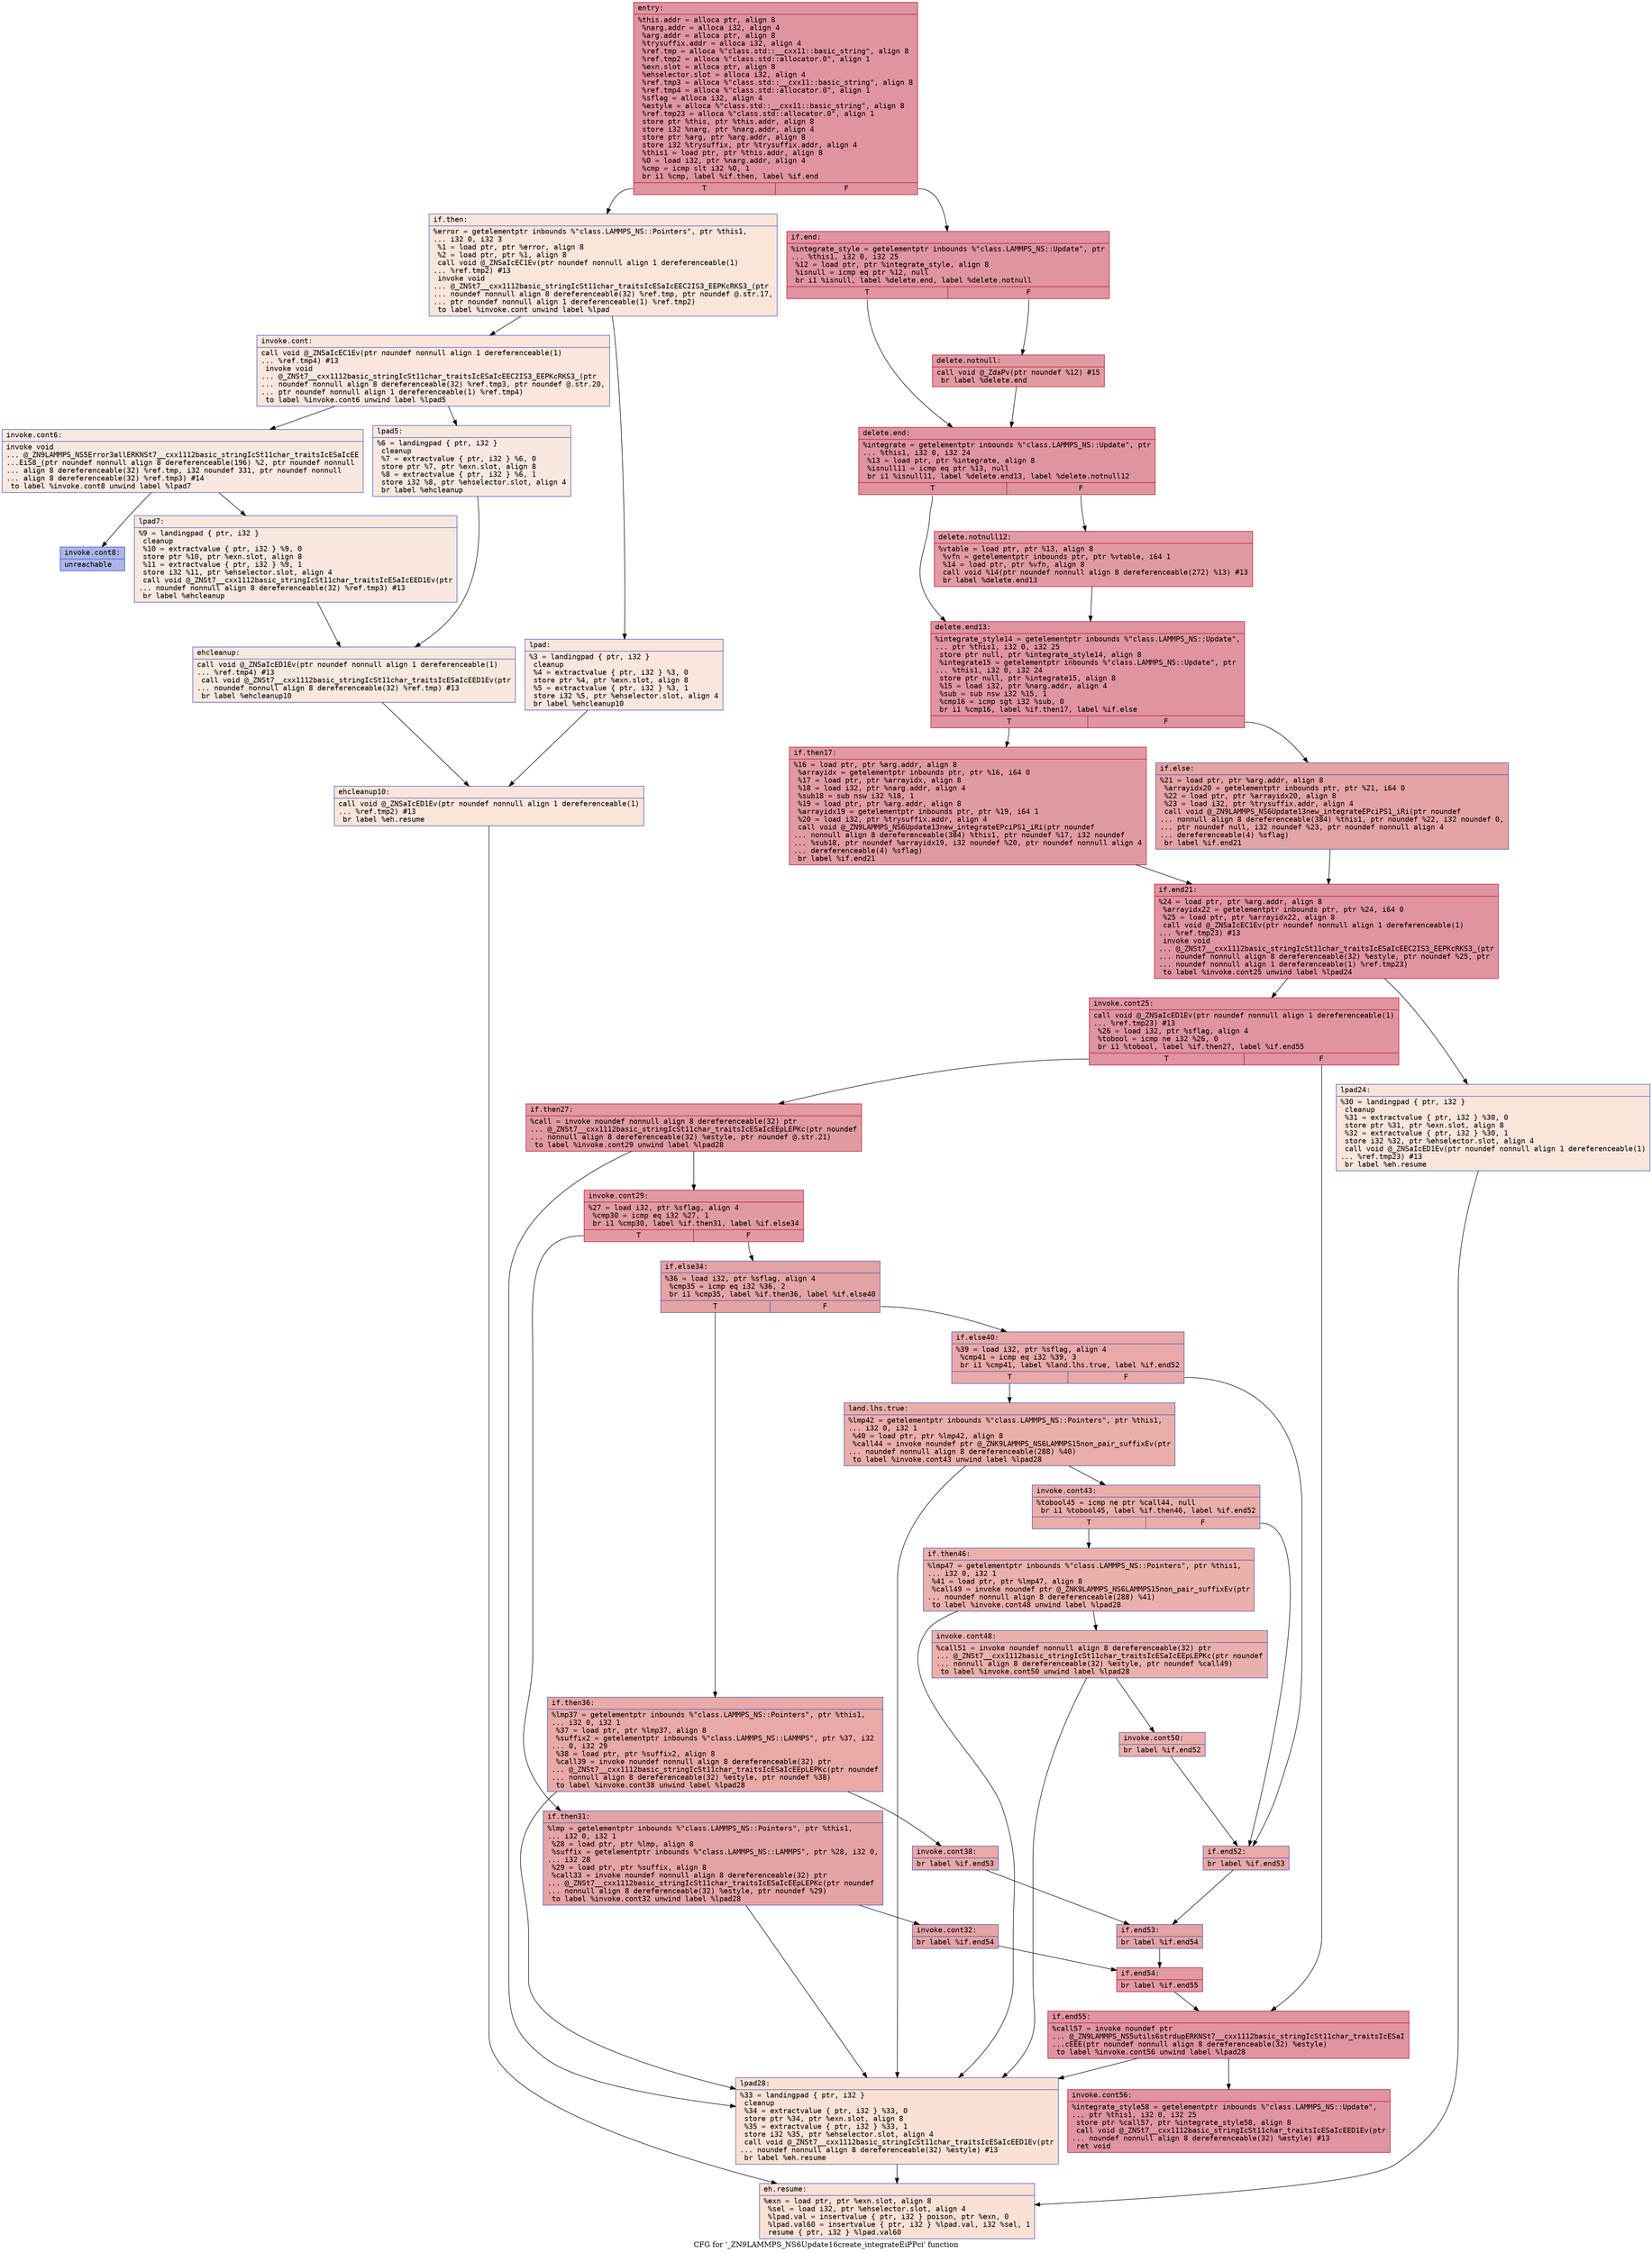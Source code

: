 digraph "CFG for '_ZN9LAMMPS_NS6Update16create_integrateEiPPci' function" {
	label="CFG for '_ZN9LAMMPS_NS6Update16create_integrateEiPPci' function";

	Node0x55ee2711f5f0 [shape=record,color="#b70d28ff", style=filled, fillcolor="#b70d2870" fontname="Courier",label="{entry:\l|  %this.addr = alloca ptr, align 8\l  %narg.addr = alloca i32, align 4\l  %arg.addr = alloca ptr, align 8\l  %trysuffix.addr = alloca i32, align 4\l  %ref.tmp = alloca %\"class.std::__cxx11::basic_string\", align 8\l  %ref.tmp2 = alloca %\"class.std::allocator.0\", align 1\l  %exn.slot = alloca ptr, align 8\l  %ehselector.slot = alloca i32, align 4\l  %ref.tmp3 = alloca %\"class.std::__cxx11::basic_string\", align 8\l  %ref.tmp4 = alloca %\"class.std::allocator.0\", align 1\l  %sflag = alloca i32, align 4\l  %estyle = alloca %\"class.std::__cxx11::basic_string\", align 8\l  %ref.tmp23 = alloca %\"class.std::allocator.0\", align 1\l  store ptr %this, ptr %this.addr, align 8\l  store i32 %narg, ptr %narg.addr, align 4\l  store ptr %arg, ptr %arg.addr, align 8\l  store i32 %trysuffix, ptr %trysuffix.addr, align 4\l  %this1 = load ptr, ptr %this.addr, align 8\l  %0 = load i32, ptr %narg.addr, align 4\l  %cmp = icmp slt i32 %0, 1\l  br i1 %cmp, label %if.then, label %if.end\l|{<s0>T|<s1>F}}"];
	Node0x55ee2711f5f0:s0 -> Node0x55ee27120360[tooltip="entry -> if.then\nProbability 0.00%" ];
	Node0x55ee2711f5f0:s1 -> Node0x55ee271203d0[tooltip="entry -> if.end\nProbability 100.00%" ];
	Node0x55ee27120360 [shape=record,color="#3d50c3ff", style=filled, fillcolor="#f4c5ad70" fontname="Courier",label="{if.then:\l|  %error = getelementptr inbounds %\"class.LAMMPS_NS::Pointers\", ptr %this1,\l... i32 0, i32 3\l  %1 = load ptr, ptr %error, align 8\l  %2 = load ptr, ptr %1, align 8\l  call void @_ZNSaIcEC1Ev(ptr noundef nonnull align 1 dereferenceable(1)\l... %ref.tmp2) #13\l  invoke void\l... @_ZNSt7__cxx1112basic_stringIcSt11char_traitsIcESaIcEEC2IS3_EEPKcRKS3_(ptr\l... noundef nonnull align 8 dereferenceable(32) %ref.tmp, ptr noundef @.str.17,\l... ptr noundef nonnull align 1 dereferenceable(1) %ref.tmp2)\l          to label %invoke.cont unwind label %lpad\l}"];
	Node0x55ee27120360 -> Node0x55ee27120850[tooltip="if.then -> invoke.cont\nProbability 50.00%" ];
	Node0x55ee27120360 -> Node0x55ee271208d0[tooltip="if.then -> lpad\nProbability 50.00%" ];
	Node0x55ee27120850 [shape=record,color="#3d50c3ff", style=filled, fillcolor="#f3c7b170" fontname="Courier",label="{invoke.cont:\l|  call void @_ZNSaIcEC1Ev(ptr noundef nonnull align 1 dereferenceable(1)\l... %ref.tmp4) #13\l  invoke void\l... @_ZNSt7__cxx1112basic_stringIcSt11char_traitsIcESaIcEEC2IS3_EEPKcRKS3_(ptr\l... noundef nonnull align 8 dereferenceable(32) %ref.tmp3, ptr noundef @.str.20,\l... ptr noundef nonnull align 1 dereferenceable(1) %ref.tmp4)\l          to label %invoke.cont6 unwind label %lpad5\l}"];
	Node0x55ee27120850 -> Node0x55ee27120e00[tooltip="invoke.cont -> invoke.cont6\nProbability 50.00%" ];
	Node0x55ee27120850 -> Node0x55ee27120e50[tooltip="invoke.cont -> lpad5\nProbability 50.00%" ];
	Node0x55ee27120e00 [shape=record,color="#3d50c3ff", style=filled, fillcolor="#f1ccb870" fontname="Courier",label="{invoke.cont6:\l|  invoke void\l... @_ZN9LAMMPS_NS5Error3allERKNSt7__cxx1112basic_stringIcSt11char_traitsIcESaIcEE\l...EiS8_(ptr noundef nonnull align 8 dereferenceable(196) %2, ptr noundef nonnull\l... align 8 dereferenceable(32) %ref.tmp, i32 noundef 331, ptr noundef nonnull\l... align 8 dereferenceable(32) %ref.tmp3) #14\l          to label %invoke.cont8 unwind label %lpad7\l}"];
	Node0x55ee27120e00 -> Node0x55ee2711fc20[tooltip="invoke.cont6 -> invoke.cont8\nProbability 0.00%" ];
	Node0x55ee27120e00 -> Node0x55ee27121120[tooltip="invoke.cont6 -> lpad7\nProbability 100.00%" ];
	Node0x55ee2711fc20 [shape=record,color="#3d50c3ff", style=filled, fillcolor="#4358cb70" fontname="Courier",label="{invoke.cont8:\l|  unreachable\l}"];
	Node0x55ee271208d0 [shape=record,color="#3d50c3ff", style=filled, fillcolor="#f3c7b170" fontname="Courier",label="{lpad:\l|  %3 = landingpad \{ ptr, i32 \}\l          cleanup\l  %4 = extractvalue \{ ptr, i32 \} %3, 0\l  store ptr %4, ptr %exn.slot, align 8\l  %5 = extractvalue \{ ptr, i32 \} %3, 1\l  store i32 %5, ptr %ehselector.slot, align 4\l  br label %ehcleanup10\l}"];
	Node0x55ee271208d0 -> Node0x55ee27121700[tooltip="lpad -> ehcleanup10\nProbability 100.00%" ];
	Node0x55ee27120e50 [shape=record,color="#3d50c3ff", style=filled, fillcolor="#f1ccb870" fontname="Courier",label="{lpad5:\l|  %6 = landingpad \{ ptr, i32 \}\l          cleanup\l  %7 = extractvalue \{ ptr, i32 \} %6, 0\l  store ptr %7, ptr %exn.slot, align 8\l  %8 = extractvalue \{ ptr, i32 \} %6, 1\l  store i32 %8, ptr %ehselector.slot, align 4\l  br label %ehcleanup\l}"];
	Node0x55ee27120e50 -> Node0x55ee27121a50[tooltip="lpad5 -> ehcleanup\nProbability 100.00%" ];
	Node0x55ee27121120 [shape=record,color="#3d50c3ff", style=filled, fillcolor="#f1ccb870" fontname="Courier",label="{lpad7:\l|  %9 = landingpad \{ ptr, i32 \}\l          cleanup\l  %10 = extractvalue \{ ptr, i32 \} %9, 0\l  store ptr %10, ptr %exn.slot, align 8\l  %11 = extractvalue \{ ptr, i32 \} %9, 1\l  store i32 %11, ptr %ehselector.slot, align 4\l  call void @_ZNSt7__cxx1112basic_stringIcSt11char_traitsIcESaIcEED1Ev(ptr\l... noundef nonnull align 8 dereferenceable(32) %ref.tmp3) #13\l  br label %ehcleanup\l}"];
	Node0x55ee27121120 -> Node0x55ee27121a50[tooltip="lpad7 -> ehcleanup\nProbability 100.00%" ];
	Node0x55ee27121a50 [shape=record,color="#3d50c3ff", style=filled, fillcolor="#f2cab570" fontname="Courier",label="{ehcleanup:\l|  call void @_ZNSaIcED1Ev(ptr noundef nonnull align 1 dereferenceable(1)\l... %ref.tmp4) #13\l  call void @_ZNSt7__cxx1112basic_stringIcSt11char_traitsIcESaIcEED1Ev(ptr\l... noundef nonnull align 8 dereferenceable(32) %ref.tmp) #13\l  br label %ehcleanup10\l}"];
	Node0x55ee27121a50 -> Node0x55ee27121700[tooltip="ehcleanup -> ehcleanup10\nProbability 100.00%" ];
	Node0x55ee27121700 [shape=record,color="#3d50c3ff", style=filled, fillcolor="#f4c5ad70" fontname="Courier",label="{ehcleanup10:\l|  call void @_ZNSaIcED1Ev(ptr noundef nonnull align 1 dereferenceable(1)\l... %ref.tmp2) #13\l  br label %eh.resume\l}"];
	Node0x55ee27121700 -> Node0x55ee27122300[tooltip="ehcleanup10 -> eh.resume\nProbability 100.00%" ];
	Node0x55ee271203d0 [shape=record,color="#b70d28ff", style=filled, fillcolor="#b70d2870" fontname="Courier",label="{if.end:\l|  %integrate_style = getelementptr inbounds %\"class.LAMMPS_NS::Update\", ptr\l... %this1, i32 0, i32 25\l  %12 = load ptr, ptr %integrate_style, align 8\l  %isnull = icmp eq ptr %12, null\l  br i1 %isnull, label %delete.end, label %delete.notnull\l|{<s0>T|<s1>F}}"];
	Node0x55ee271203d0:s0 -> Node0x55ee271225f0[tooltip="if.end -> delete.end\nProbability 37.50%" ];
	Node0x55ee271203d0:s1 -> Node0x55ee27122640[tooltip="if.end -> delete.notnull\nProbability 62.50%" ];
	Node0x55ee27122640 [shape=record,color="#b70d28ff", style=filled, fillcolor="#bb1b2c70" fontname="Courier",label="{delete.notnull:\l|  call void @_ZdaPv(ptr noundef %12) #15\l  br label %delete.end\l}"];
	Node0x55ee27122640 -> Node0x55ee271225f0[tooltip="delete.notnull -> delete.end\nProbability 100.00%" ];
	Node0x55ee271225f0 [shape=record,color="#b70d28ff", style=filled, fillcolor="#b70d2870" fontname="Courier",label="{delete.end:\l|  %integrate = getelementptr inbounds %\"class.LAMMPS_NS::Update\", ptr\l... %this1, i32 0, i32 24\l  %13 = load ptr, ptr %integrate, align 8\l  %isnull11 = icmp eq ptr %13, null\l  br i1 %isnull11, label %delete.end13, label %delete.notnull12\l|{<s0>T|<s1>F}}"];
	Node0x55ee271225f0:s0 -> Node0x55ee27122b40[tooltip="delete.end -> delete.end13\nProbability 37.50%" ];
	Node0x55ee271225f0:s1 -> Node0x55ee27122bf0[tooltip="delete.end -> delete.notnull12\nProbability 62.50%" ];
	Node0x55ee27122bf0 [shape=record,color="#b70d28ff", style=filled, fillcolor="#bb1b2c70" fontname="Courier",label="{delete.notnull12:\l|  %vtable = load ptr, ptr %13, align 8\l  %vfn = getelementptr inbounds ptr, ptr %vtable, i64 1\l  %14 = load ptr, ptr %vfn, align 8\l  call void %14(ptr noundef nonnull align 8 dereferenceable(272) %13) #13\l  br label %delete.end13\l}"];
	Node0x55ee27122bf0 -> Node0x55ee27122b40[tooltip="delete.notnull12 -> delete.end13\nProbability 100.00%" ];
	Node0x55ee27122b40 [shape=record,color="#b70d28ff", style=filled, fillcolor="#b70d2870" fontname="Courier",label="{delete.end13:\l|  %integrate_style14 = getelementptr inbounds %\"class.LAMMPS_NS::Update\",\l... ptr %this1, i32 0, i32 25\l  store ptr null, ptr %integrate_style14, align 8\l  %integrate15 = getelementptr inbounds %\"class.LAMMPS_NS::Update\", ptr\l... %this1, i32 0, i32 24\l  store ptr null, ptr %integrate15, align 8\l  %15 = load i32, ptr %narg.addr, align 4\l  %sub = sub nsw i32 %15, 1\l  %cmp16 = icmp sgt i32 %sub, 0\l  br i1 %cmp16, label %if.then17, label %if.else\l|{<s0>T|<s1>F}}"];
	Node0x55ee27122b40:s0 -> Node0x55ee271235c0[tooltip="delete.end13 -> if.then17\nProbability 62.50%" ];
	Node0x55ee27122b40:s1 -> Node0x55ee27123610[tooltip="delete.end13 -> if.else\nProbability 37.50%" ];
	Node0x55ee271235c0 [shape=record,color="#b70d28ff", style=filled, fillcolor="#bb1b2c70" fontname="Courier",label="{if.then17:\l|  %16 = load ptr, ptr %arg.addr, align 8\l  %arrayidx = getelementptr inbounds ptr, ptr %16, i64 0\l  %17 = load ptr, ptr %arrayidx, align 8\l  %18 = load i32, ptr %narg.addr, align 4\l  %sub18 = sub nsw i32 %18, 1\l  %19 = load ptr, ptr %arg.addr, align 8\l  %arrayidx19 = getelementptr inbounds ptr, ptr %19, i64 1\l  %20 = load i32, ptr %trysuffix.addr, align 4\l  call void @_ZN9LAMMPS_NS6Update13new_integrateEPciPS1_iRi(ptr noundef\l... nonnull align 8 dereferenceable(384) %this1, ptr noundef %17, i32 noundef\l... %sub18, ptr noundef %arrayidx19, i32 noundef %20, ptr noundef nonnull align 4\l... dereferenceable(4) %sflag)\l  br label %if.end21\l}"];
	Node0x55ee271235c0 -> Node0x55ee271241b0[tooltip="if.then17 -> if.end21\nProbability 100.00%" ];
	Node0x55ee27123610 [shape=record,color="#3d50c3ff", style=filled, fillcolor="#c32e3170" fontname="Courier",label="{if.else:\l|  %21 = load ptr, ptr %arg.addr, align 8\l  %arrayidx20 = getelementptr inbounds ptr, ptr %21, i64 0\l  %22 = load ptr, ptr %arrayidx20, align 8\l  %23 = load i32, ptr %trysuffix.addr, align 4\l  call void @_ZN9LAMMPS_NS6Update13new_integrateEPciPS1_iRi(ptr noundef\l... nonnull align 8 dereferenceable(384) %this1, ptr noundef %22, i32 noundef 0,\l... ptr noundef null, i32 noundef %23, ptr noundef nonnull align 4\l... dereferenceable(4) %sflag)\l  br label %if.end21\l}"];
	Node0x55ee27123610 -> Node0x55ee271241b0[tooltip="if.else -> if.end21\nProbability 100.00%" ];
	Node0x55ee271241b0 [shape=record,color="#b70d28ff", style=filled, fillcolor="#b70d2870" fontname="Courier",label="{if.end21:\l|  %24 = load ptr, ptr %arg.addr, align 8\l  %arrayidx22 = getelementptr inbounds ptr, ptr %24, i64 0\l  %25 = load ptr, ptr %arrayidx22, align 8\l  call void @_ZNSaIcEC1Ev(ptr noundef nonnull align 1 dereferenceable(1)\l... %ref.tmp23) #13\l  invoke void\l... @_ZNSt7__cxx1112basic_stringIcSt11char_traitsIcESaIcEEC2IS3_EEPKcRKS3_(ptr\l... noundef nonnull align 8 dereferenceable(32) %estyle, ptr noundef %25, ptr\l... noundef nonnull align 1 dereferenceable(1) %ref.tmp23)\l          to label %invoke.cont25 unwind label %lpad24\l}"];
	Node0x55ee271241b0 -> Node0x55ee27124a70[tooltip="if.end21 -> invoke.cont25\nProbability 100.00%" ];
	Node0x55ee271241b0 -> Node0x55ee27124af0[tooltip="if.end21 -> lpad24\nProbability 0.00%" ];
	Node0x55ee27124a70 [shape=record,color="#b70d28ff", style=filled, fillcolor="#b70d2870" fontname="Courier",label="{invoke.cont25:\l|  call void @_ZNSaIcED1Ev(ptr noundef nonnull align 1 dereferenceable(1)\l... %ref.tmp23) #13\l  %26 = load i32, ptr %sflag, align 4\l  %tobool = icmp ne i32 %26, 0\l  br i1 %tobool, label %if.then27, label %if.end55\l|{<s0>T|<s1>F}}"];
	Node0x55ee27124a70:s0 -> Node0x55ee27124ed0[tooltip="invoke.cont25 -> if.then27\nProbability 62.50%" ];
	Node0x55ee27124a70:s1 -> Node0x55ee27124f20[tooltip="invoke.cont25 -> if.end55\nProbability 37.50%" ];
	Node0x55ee27124ed0 [shape=record,color="#b70d28ff", style=filled, fillcolor="#bb1b2c70" fontname="Courier",label="{if.then27:\l|  %call = invoke noundef nonnull align 8 dereferenceable(32) ptr\l... @_ZNSt7__cxx1112basic_stringIcSt11char_traitsIcESaIcEEpLEPKc(ptr noundef\l... nonnull align 8 dereferenceable(32) %estyle, ptr noundef @.str.21)\l          to label %invoke.cont29 unwind label %lpad28\l}"];
	Node0x55ee27124ed0 -> Node0x55ee27125100[tooltip="if.then27 -> invoke.cont29\nProbability 100.00%" ];
	Node0x55ee27124ed0 -> Node0x55ee27125180[tooltip="if.then27 -> lpad28\nProbability 0.00%" ];
	Node0x55ee27125100 [shape=record,color="#b70d28ff", style=filled, fillcolor="#bb1b2c70" fontname="Courier",label="{invoke.cont29:\l|  %27 = load i32, ptr %sflag, align 4\l  %cmp30 = icmp eq i32 %27, 1\l  br i1 %cmp30, label %if.then31, label %if.else34\l|{<s0>T|<s1>F}}"];
	Node0x55ee27125100:s0 -> Node0x55ee271250b0[tooltip="invoke.cont29 -> if.then31\nProbability 50.00%" ];
	Node0x55ee27125100:s1 -> Node0x55ee27125650[tooltip="invoke.cont29 -> if.else34\nProbability 50.00%" ];
	Node0x55ee271250b0 [shape=record,color="#3d50c3ff", style=filled, fillcolor="#c32e3170" fontname="Courier",label="{if.then31:\l|  %lmp = getelementptr inbounds %\"class.LAMMPS_NS::Pointers\", ptr %this1,\l... i32 0, i32 1\l  %28 = load ptr, ptr %lmp, align 8\l  %suffix = getelementptr inbounds %\"class.LAMMPS_NS::LAMMPS\", ptr %28, i32 0,\l... i32 28\l  %29 = load ptr, ptr %suffix, align 8\l  %call33 = invoke noundef nonnull align 8 dereferenceable(32) ptr\l... @_ZNSt7__cxx1112basic_stringIcSt11char_traitsIcESaIcEEpLEPKc(ptr noundef\l... nonnull align 8 dereferenceable(32) %estyle, ptr noundef %29)\l          to label %invoke.cont32 unwind label %lpad28\l}"];
	Node0x55ee271250b0 -> Node0x55ee27125af0[tooltip="if.then31 -> invoke.cont32\nProbability 100.00%" ];
	Node0x55ee271250b0 -> Node0x55ee27125180[tooltip="if.then31 -> lpad28\nProbability 0.00%" ];
	Node0x55ee27125af0 [shape=record,color="#3d50c3ff", style=filled, fillcolor="#c32e3170" fontname="Courier",label="{invoke.cont32:\l|  br label %if.end54\l}"];
	Node0x55ee27125af0 -> Node0x55ee27125aa0[tooltip="invoke.cont32 -> if.end54\nProbability 100.00%" ];
	Node0x55ee27124af0 [shape=record,color="#3d50c3ff", style=filled, fillcolor="#f4c5ad70" fontname="Courier",label="{lpad24:\l|  %30 = landingpad \{ ptr, i32 \}\l          cleanup\l  %31 = extractvalue \{ ptr, i32 \} %30, 0\l  store ptr %31, ptr %exn.slot, align 8\l  %32 = extractvalue \{ ptr, i32 \} %30, 1\l  store i32 %32, ptr %ehselector.slot, align 4\l  call void @_ZNSaIcED1Ev(ptr noundef nonnull align 1 dereferenceable(1)\l... %ref.tmp23) #13\l  br label %eh.resume\l}"];
	Node0x55ee27124af0 -> Node0x55ee27122300[tooltip="lpad24 -> eh.resume\nProbability 100.00%" ];
	Node0x55ee27125180 [shape=record,color="#3d50c3ff", style=filled, fillcolor="#f7bca170" fontname="Courier",label="{lpad28:\l|  %33 = landingpad \{ ptr, i32 \}\l          cleanup\l  %34 = extractvalue \{ ptr, i32 \} %33, 0\l  store ptr %34, ptr %exn.slot, align 8\l  %35 = extractvalue \{ ptr, i32 \} %33, 1\l  store i32 %35, ptr %ehselector.slot, align 4\l  call void @_ZNSt7__cxx1112basic_stringIcSt11char_traitsIcESaIcEED1Ev(ptr\l... noundef nonnull align 8 dereferenceable(32) %estyle) #13\l  br label %eh.resume\l}"];
	Node0x55ee27125180 -> Node0x55ee27122300[tooltip="lpad28 -> eh.resume\nProbability 100.00%" ];
	Node0x55ee27125650 [shape=record,color="#3d50c3ff", style=filled, fillcolor="#c32e3170" fontname="Courier",label="{if.else34:\l|  %36 = load i32, ptr %sflag, align 4\l  %cmp35 = icmp eq i32 %36, 2\l  br i1 %cmp35, label %if.then36, label %if.else40\l|{<s0>T|<s1>F}}"];
	Node0x55ee27125650:s0 -> Node0x55ee27126430[tooltip="if.else34 -> if.then36\nProbability 50.00%" ];
	Node0x55ee27125650:s1 -> Node0x55ee27126730[tooltip="if.else34 -> if.else40\nProbability 50.00%" ];
	Node0x55ee27126430 [shape=record,color="#3d50c3ff", style=filled, fillcolor="#ca3b3770" fontname="Courier",label="{if.then36:\l|  %lmp37 = getelementptr inbounds %\"class.LAMMPS_NS::Pointers\", ptr %this1,\l... i32 0, i32 1\l  %37 = load ptr, ptr %lmp37, align 8\l  %suffix2 = getelementptr inbounds %\"class.LAMMPS_NS::LAMMPS\", ptr %37, i32\l... 0, i32 29\l  %38 = load ptr, ptr %suffix2, align 8\l  %call39 = invoke noundef nonnull align 8 dereferenceable(32) ptr\l... @_ZNSt7__cxx1112basic_stringIcSt11char_traitsIcESaIcEEpLEPKc(ptr noundef\l... nonnull align 8 dereferenceable(32) %estyle, ptr noundef %38)\l          to label %invoke.cont38 unwind label %lpad28\l}"];
	Node0x55ee27126430 -> Node0x55ee27126bd0[tooltip="if.then36 -> invoke.cont38\nProbability 100.00%" ];
	Node0x55ee27126430 -> Node0x55ee27125180[tooltip="if.then36 -> lpad28\nProbability 0.00%" ];
	Node0x55ee27126bd0 [shape=record,color="#3d50c3ff", style=filled, fillcolor="#ca3b3770" fontname="Courier",label="{invoke.cont38:\l|  br label %if.end53\l}"];
	Node0x55ee27126bd0 -> Node0x55ee27126b80[tooltip="invoke.cont38 -> if.end53\nProbability 100.00%" ];
	Node0x55ee27126730 [shape=record,color="#3d50c3ff", style=filled, fillcolor="#ca3b3770" fontname="Courier",label="{if.else40:\l|  %39 = load i32, ptr %sflag, align 4\l  %cmp41 = icmp eq i32 %39, 3\l  br i1 %cmp41, label %land.lhs.true, label %if.end52\l|{<s0>T|<s1>F}}"];
	Node0x55ee27126730:s0 -> Node0x55ee27126f90[tooltip="if.else40 -> land.lhs.true\nProbability 50.00%" ];
	Node0x55ee27126730:s1 -> Node0x55ee27127010[tooltip="if.else40 -> if.end52\nProbability 50.00%" ];
	Node0x55ee27126f90 [shape=record,color="#3d50c3ff", style=filled, fillcolor="#d0473d70" fontname="Courier",label="{land.lhs.true:\l|  %lmp42 = getelementptr inbounds %\"class.LAMMPS_NS::Pointers\", ptr %this1,\l... i32 0, i32 1\l  %40 = load ptr, ptr %lmp42, align 8\l  %call44 = invoke noundef ptr @_ZNK9LAMMPS_NS6LAMMPS15non_pair_suffixEv(ptr\l... noundef nonnull align 8 dereferenceable(288) %40)\l          to label %invoke.cont43 unwind label %lpad28\l}"];
	Node0x55ee27126f90 -> Node0x55ee27127300[tooltip="land.lhs.true -> invoke.cont43\nProbability 100.00%" ];
	Node0x55ee27126f90 -> Node0x55ee27125180[tooltip="land.lhs.true -> lpad28\nProbability 0.00%" ];
	Node0x55ee27127300 [shape=record,color="#3d50c3ff", style=filled, fillcolor="#d0473d70" fontname="Courier",label="{invoke.cont43:\l|  %tobool45 = icmp ne ptr %call44, null\l  br i1 %tobool45, label %if.then46, label %if.end52\l|{<s0>T|<s1>F}}"];
	Node0x55ee27127300:s0 -> Node0x55ee271275f0[tooltip="invoke.cont43 -> if.then46\nProbability 62.50%" ];
	Node0x55ee27127300:s1 -> Node0x55ee27127010[tooltip="invoke.cont43 -> if.end52\nProbability 37.50%" ];
	Node0x55ee271275f0 [shape=record,color="#3d50c3ff", style=filled, fillcolor="#d24b4070" fontname="Courier",label="{if.then46:\l|  %lmp47 = getelementptr inbounds %\"class.LAMMPS_NS::Pointers\", ptr %this1,\l... i32 0, i32 1\l  %41 = load ptr, ptr %lmp47, align 8\l  %call49 = invoke noundef ptr @_ZNK9LAMMPS_NS6LAMMPS15non_pair_suffixEv(ptr\l... noundef nonnull align 8 dereferenceable(288) %41)\l          to label %invoke.cont48 unwind label %lpad28\l}"];
	Node0x55ee271275f0 -> Node0x55ee27127880[tooltip="if.then46 -> invoke.cont48\nProbability 100.00%" ];
	Node0x55ee271275f0 -> Node0x55ee27125180[tooltip="if.then46 -> lpad28\nProbability 0.00%" ];
	Node0x55ee27127880 [shape=record,color="#3d50c3ff", style=filled, fillcolor="#d24b4070" fontname="Courier",label="{invoke.cont48:\l|  %call51 = invoke noundef nonnull align 8 dereferenceable(32) ptr\l... @_ZNSt7__cxx1112basic_stringIcSt11char_traitsIcESaIcEEpLEPKc(ptr noundef\l... nonnull align 8 dereferenceable(32) %estyle, ptr noundef %call49)\l          to label %invoke.cont50 unwind label %lpad28\l}"];
	Node0x55ee27127880 -> Node0x55ee27127a00[tooltip="invoke.cont48 -> invoke.cont50\nProbability 100.00%" ];
	Node0x55ee27127880 -> Node0x55ee27125180[tooltip="invoke.cont48 -> lpad28\nProbability 0.00%" ];
	Node0x55ee27127a00 [shape=record,color="#3d50c3ff", style=filled, fillcolor="#d24b4070" fontname="Courier",label="{invoke.cont50:\l|  br label %if.end52\l}"];
	Node0x55ee27127a00 -> Node0x55ee27127010[tooltip="invoke.cont50 -> if.end52\nProbability 100.00%" ];
	Node0x55ee27127010 [shape=record,color="#3d50c3ff", style=filled, fillcolor="#ca3b3770" fontname="Courier",label="{if.end52:\l|  br label %if.end53\l}"];
	Node0x55ee27127010 -> Node0x55ee27126b80[tooltip="if.end52 -> if.end53\nProbability 100.00%" ];
	Node0x55ee27126b80 [shape=record,color="#3d50c3ff", style=filled, fillcolor="#c32e3170" fontname="Courier",label="{if.end53:\l|  br label %if.end54\l}"];
	Node0x55ee27126b80 -> Node0x55ee27125aa0[tooltip="if.end53 -> if.end54\nProbability 100.00%" ];
	Node0x55ee27125aa0 [shape=record,color="#b70d28ff", style=filled, fillcolor="#bb1b2c70" fontname="Courier",label="{if.end54:\l|  br label %if.end55\l}"];
	Node0x55ee27125aa0 -> Node0x55ee27124f20[tooltip="if.end54 -> if.end55\nProbability 100.00%" ];
	Node0x55ee27124f20 [shape=record,color="#b70d28ff", style=filled, fillcolor="#b70d2870" fontname="Courier",label="{if.end55:\l|  %call57 = invoke noundef ptr\l... @_ZN9LAMMPS_NS5utils6strdupERKNSt7__cxx1112basic_stringIcSt11char_traitsIcESaI\l...cEEE(ptr noundef nonnull align 8 dereferenceable(32) %estyle)\l          to label %invoke.cont56 unwind label %lpad28\l}"];
	Node0x55ee27124f20 -> Node0x55ee271279b0[tooltip="if.end55 -> invoke.cont56\nProbability 100.00%" ];
	Node0x55ee27124f20 -> Node0x55ee27125180[tooltip="if.end55 -> lpad28\nProbability 0.00%" ];
	Node0x55ee271279b0 [shape=record,color="#b70d28ff", style=filled, fillcolor="#b70d2870" fontname="Courier",label="{invoke.cont56:\l|  %integrate_style58 = getelementptr inbounds %\"class.LAMMPS_NS::Update\",\l... ptr %this1, i32 0, i32 25\l  store ptr %call57, ptr %integrate_style58, align 8\l  call void @_ZNSt7__cxx1112basic_stringIcSt11char_traitsIcESaIcEED1Ev(ptr\l... noundef nonnull align 8 dereferenceable(32) %estyle) #13\l  ret void\l}"];
	Node0x55ee27122300 [shape=record,color="#3d50c3ff", style=filled, fillcolor="#f7b99e70" fontname="Courier",label="{eh.resume:\l|  %exn = load ptr, ptr %exn.slot, align 8\l  %sel = load i32, ptr %ehselector.slot, align 4\l  %lpad.val = insertvalue \{ ptr, i32 \} poison, ptr %exn, 0\l  %lpad.val60 = insertvalue \{ ptr, i32 \} %lpad.val, i32 %sel, 1\l  resume \{ ptr, i32 \} %lpad.val60\l}"];
}
